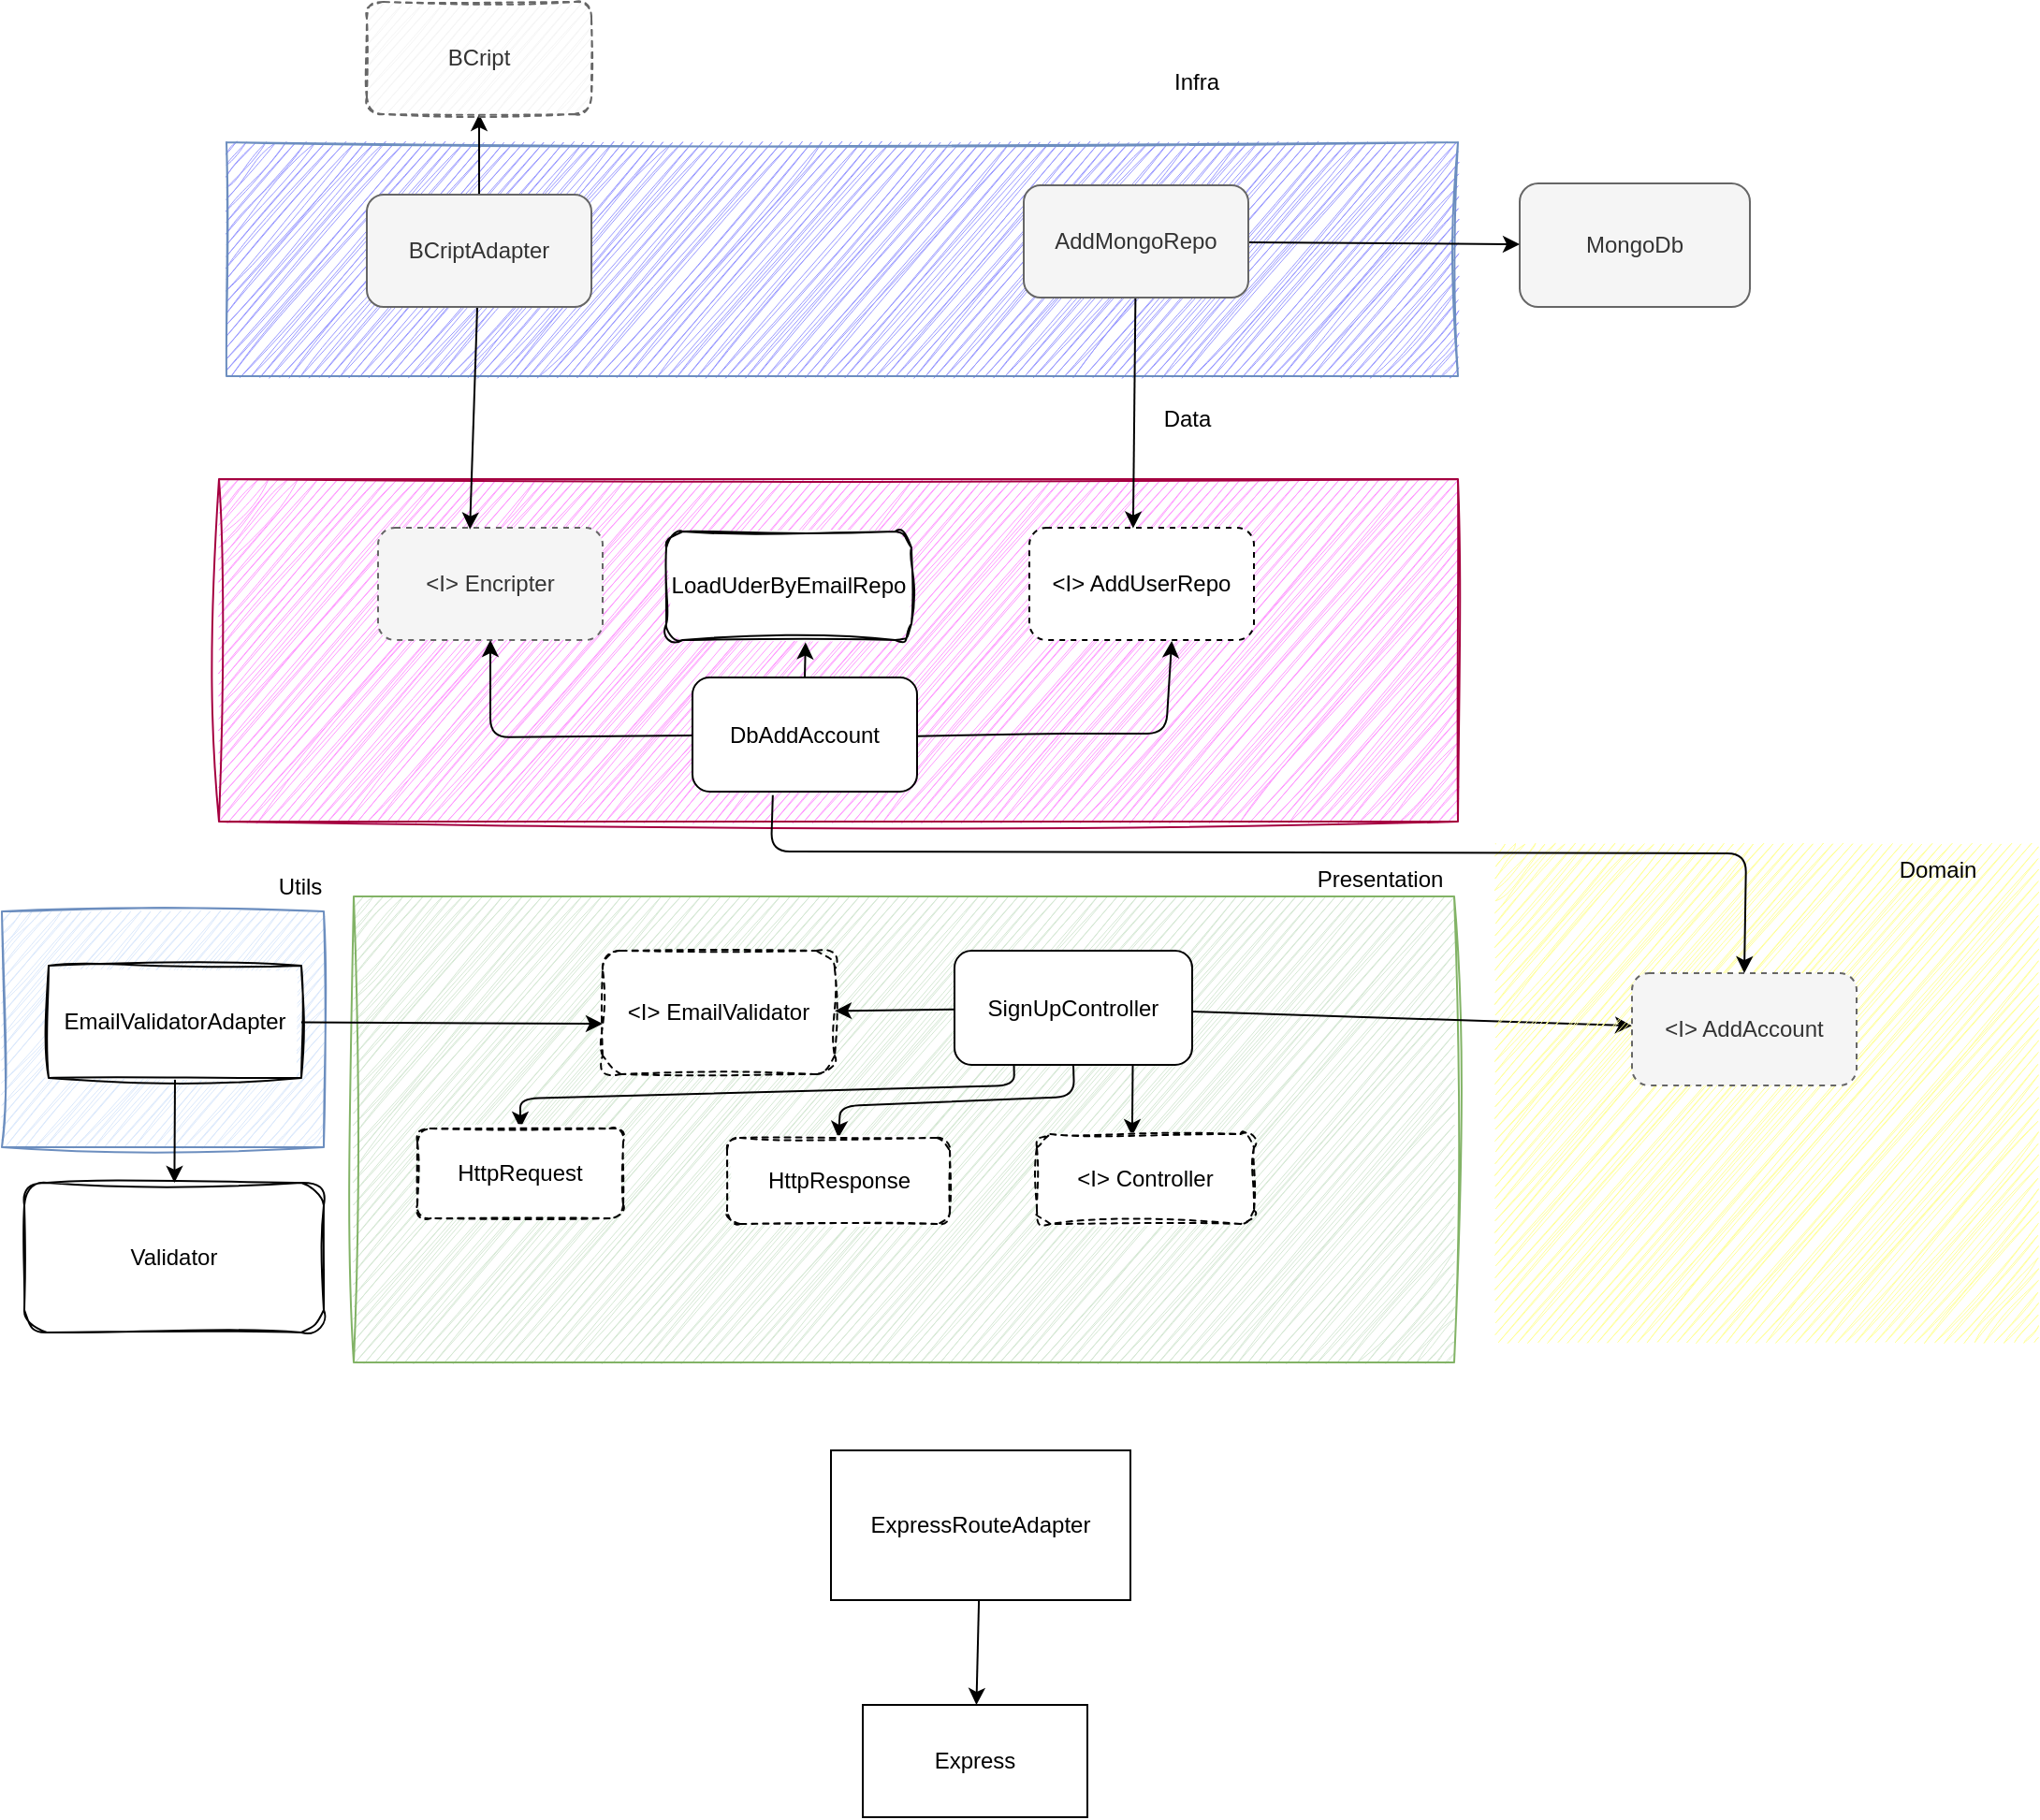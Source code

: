 <mxfile>
    <diagram id="dFRBOeBooWIgSXxVolc3" name="Page-1">
        <mxGraphModel dx="1706" dy="1174" grid="0" gridSize="10" guides="1" tooltips="1" connect="1" arrows="1" fold="1" page="0" pageScale="1" pageWidth="850" pageHeight="1100" math="0" shadow="0">
            <root>
                <mxCell id="0"/>
                <mxCell id="1" parent="0"/>
                <mxCell id="3" value="MongoDb" style="rounded=1;whiteSpace=wrap;html=1;fillColor=#f5f5f5;fontColor=#333333;strokeColor=#666666;" parent="1" vertex="1">
                    <mxGeometry x="980" y="-259" width="123" height="66" as="geometry"/>
                </mxCell>
                <mxCell id="4" value="Validator" style="rounded=1;whiteSpace=wrap;html=1;sketch=1;curveFitting=1;jiggle=2;" parent="1" vertex="1">
                    <mxGeometry x="181" y="275" width="160" height="80" as="geometry"/>
                </mxCell>
                <mxCell id="17" value="" style="rounded=0;whiteSpace=wrap;html=1;fillColor=#d5e8d4;strokeColor=#82b366;shadow=0;sketch=1;curveFitting=1;jiggle=2;" parent="1" vertex="1">
                    <mxGeometry x="357" y="122" width="588" height="249" as="geometry"/>
                </mxCell>
                <mxCell id="43" value="" style="edgeStyle=none;html=1;rounded=0;" parent="1" source="18" target="32" edge="1">
                    <mxGeometry relative="1" as="geometry"/>
                </mxCell>
                <mxCell id="96" style="edgeStyle=none;html=1;" edge="1" parent="1" source="18" target="60">
                    <mxGeometry relative="1" as="geometry"/>
                </mxCell>
                <mxCell id="99" style="edgeStyle=none;html=1;exitX=0.5;exitY=1;exitDx=0;exitDy=0;entryX=0.5;entryY=0;entryDx=0;entryDy=0;" edge="1" parent="1" source="18" target="98">
                    <mxGeometry relative="1" as="geometry">
                        <Array as="points">
                            <mxPoint x="742" y="229"/>
                            <mxPoint x="617" y="234"/>
                        </Array>
                    </mxGeometry>
                </mxCell>
                <mxCell id="102" style="edgeStyle=none;html=1;exitX=0.25;exitY=1;exitDx=0;exitDy=0;entryX=0.5;entryY=0;entryDx=0;entryDy=0;" edge="1" parent="1" source="18" target="101">
                    <mxGeometry relative="1" as="geometry">
                        <Array as="points">
                            <mxPoint x="710" y="223"/>
                            <mxPoint x="446" y="230"/>
                        </Array>
                    </mxGeometry>
                </mxCell>
                <mxCell id="103" style="edgeStyle=none;html=1;exitX=0.75;exitY=1;exitDx=0;exitDy=0;entryX=0.439;entryY=0.021;entryDx=0;entryDy=0;entryPerimeter=0;" edge="1" parent="1" source="18" target="19">
                    <mxGeometry relative="1" as="geometry"/>
                </mxCell>
                <mxCell id="18" value="SignUpController" style="rounded=1;whiteSpace=wrap;html=1;" parent="1" vertex="1">
                    <mxGeometry x="678" y="151" width="127" height="61" as="geometry"/>
                </mxCell>
                <mxCell id="19" value="&amp;lt;I&amp;gt; Controller" style="rounded=1;whiteSpace=wrap;html=1;dashed=1;sketch=1;curveFitting=1;jiggle=2;" parent="1" vertex="1">
                    <mxGeometry x="722" y="249" width="116" height="48" as="geometry"/>
                </mxCell>
                <mxCell id="32" value="&amp;lt;I&amp;gt; EmailValidator" style="rounded=1;whiteSpace=wrap;html=1;dashed=1;sketch=1;curveFitting=1;jiggle=2;" parent="1" vertex="1">
                    <mxGeometry x="490" y="151" width="124" height="66" as="geometry"/>
                </mxCell>
                <mxCell id="38" value="" style="edgeStyle=none;html=1;rounded=0;" parent="1" source="35" target="37" edge="1">
                    <mxGeometry relative="1" as="geometry"/>
                </mxCell>
                <mxCell id="35" value="ExpressRouteAdapter" style="rounded=0;whiteSpace=wrap;html=1;" parent="1" vertex="1">
                    <mxGeometry x="612" y="418" width="160" height="80" as="geometry"/>
                </mxCell>
                <mxCell id="37" value="Express" style="whiteSpace=wrap;html=1;rounded=0;" parent="1" vertex="1">
                    <mxGeometry x="629" y="554" width="120" height="60" as="geometry"/>
                </mxCell>
                <mxCell id="39" value="" style="rounded=0;whiteSpace=wrap;html=1;fillColor=#dae8fc;strokeColor=#6c8ebf;sketch=1;curveFitting=1;jiggle=2;" parent="1" vertex="1">
                    <mxGeometry x="169" y="130" width="172" height="126" as="geometry"/>
                </mxCell>
                <mxCell id="107" style="edgeStyle=none;html=1;entryX=0.001;entryY=0.596;entryDx=0;entryDy=0;entryPerimeter=0;" edge="1" parent="1" source="44" target="32">
                    <mxGeometry relative="1" as="geometry">
                        <Array as="points">
                            <mxPoint x="490" y="190"/>
                        </Array>
                    </mxGeometry>
                </mxCell>
                <mxCell id="108" style="edgeStyle=none;html=1;exitX=0.5;exitY=1;exitDx=0;exitDy=0;" edge="1" parent="1" source="44" target="4">
                    <mxGeometry relative="1" as="geometry"/>
                </mxCell>
                <mxCell id="44" value="EmailValidatorAdapter" style="rounded=0;whiteSpace=wrap;html=1;sketch=1;curveFitting=1;jiggle=2;" parent="1" vertex="1">
                    <mxGeometry x="194" y="159" width="135" height="60" as="geometry"/>
                </mxCell>
                <mxCell id="55" value="Presentation&lt;br&gt;" style="text;html=1;align=center;verticalAlign=middle;resizable=0;points=[];autosize=1;strokeColor=none;fillColor=none;rounded=0;" parent="1" vertex="1">
                    <mxGeometry x="862" y="100" width="85" height="26" as="geometry"/>
                </mxCell>
                <mxCell id="47" value="" style="rounded=0;whiteSpace=wrap;html=1;fillColor=#FFFF99;strokeColor=none;fontColor=#ffffff;sketch=1;curveFitting=1;jiggle=2;" parent="1" vertex="1">
                    <mxGeometry x="967" y="94" width="290" height="266" as="geometry"/>
                </mxCell>
                <mxCell id="60" value="&amp;lt;I&amp;gt; AddAccount" style="rounded=1;whiteSpace=wrap;html=1;dashed=1;fillColor=#f5f5f5;fontColor=#333333;strokeColor=#666666;" parent="1" vertex="1">
                    <mxGeometry x="1040" y="163" width="120" height="60" as="geometry"/>
                </mxCell>
                <mxCell id="61" value="Domain" style="text;html=1;align=center;verticalAlign=middle;resizable=0;points=[];autosize=1;strokeColor=none;fillColor=none;rounded=0;" parent="1" vertex="1">
                    <mxGeometry x="1173" y="95" width="59" height="26" as="geometry"/>
                </mxCell>
                <mxCell id="65" value="Utils" style="text;html=1;align=center;verticalAlign=middle;resizable=0;points=[];autosize=1;strokeColor=none;fillColor=none;rounded=0;" parent="1" vertex="1">
                    <mxGeometry x="307" y="104" width="41" height="26" as="geometry"/>
                </mxCell>
                <mxCell id="67" value="" style="rounded=0;whiteSpace=wrap;html=1;fillColor=#FF99FF;fontColor=#ffffff;strokeColor=#A50040;sketch=1;curveFitting=1;jiggle=2;" parent="1" vertex="1">
                    <mxGeometry x="285" y="-101" width="662" height="183" as="geometry"/>
                </mxCell>
                <mxCell id="68" value="&amp;lt;I&amp;gt; Encripter" style="rounded=1;whiteSpace=wrap;html=1;dashed=1;fillColor=#f5f5f5;fontColor=#333333;strokeColor=#666666;" parent="1" vertex="1">
                    <mxGeometry x="370" y="-75" width="120" height="60" as="geometry"/>
                </mxCell>
                <mxCell id="69" value="&amp;lt;I&amp;gt; AddUserRepo" style="rounded=1;whiteSpace=wrap;html=1;dashed=1;" parent="1" vertex="1">
                    <mxGeometry x="718" y="-75" width="120" height="60" as="geometry"/>
                </mxCell>
                <mxCell id="74" style="edgeStyle=none;html=1;entryX=0.5;entryY=1;entryDx=0;entryDy=0;" parent="1" source="70" target="68" edge="1">
                    <mxGeometry relative="1" as="geometry">
                        <Array as="points">
                            <mxPoint x="430" y="37"/>
                        </Array>
                    </mxGeometry>
                </mxCell>
                <mxCell id="79" style="edgeStyle=none;html=1;entryX=0.634;entryY=1.008;entryDx=0;entryDy=0;entryPerimeter=0;exitX=1;exitY=0.514;exitDx=0;exitDy=0;exitPerimeter=0;" parent="1" source="70" target="69" edge="1">
                    <mxGeometry relative="1" as="geometry">
                        <Array as="points">
                            <mxPoint x="727" y="35"/>
                            <mxPoint x="791" y="35"/>
                        </Array>
                    </mxGeometry>
                </mxCell>
                <mxCell id="95" value="" style="edgeStyle=none;html=1;entryX=0.5;entryY=0;entryDx=0;entryDy=0;exitX=0.447;exitY=0.923;exitDx=0;exitDy=0;exitPerimeter=0;" edge="1" parent="1" source="67" target="60">
                    <mxGeometry relative="1" as="geometry">
                        <Array as="points">
                            <mxPoint x="580" y="98"/>
                            <mxPoint x="1101" y="99"/>
                        </Array>
                    </mxGeometry>
                </mxCell>
                <mxCell id="111" style="edgeStyle=none;html=1;exitX=0.5;exitY=0;exitDx=0;exitDy=0;entryX=0.568;entryY=1.022;entryDx=0;entryDy=0;entryPerimeter=0;" edge="1" parent="1" source="70" target="93">
                    <mxGeometry relative="1" as="geometry"/>
                </mxCell>
                <mxCell id="70" value="DbAddAccount" style="rounded=1;whiteSpace=wrap;html=1;" parent="1" vertex="1">
                    <mxGeometry x="538" y="5" width="120" height="61" as="geometry"/>
                </mxCell>
                <mxCell id="71" value="Data" style="text;html=1;align=center;verticalAlign=middle;resizable=0;points=[];autosize=1;strokeColor=none;fillColor=none;" parent="1" vertex="1">
                    <mxGeometry x="780" y="-146" width="43" height="26" as="geometry"/>
                </mxCell>
                <mxCell id="81" value="" style="rounded=0;whiteSpace=wrap;html=1;fillColor=#9999FF;strokeColor=#6c8ebf;sketch=1;curveFitting=1;jiggle=2;" parent="1" vertex="1">
                    <mxGeometry x="289" y="-281" width="658" height="125" as="geometry"/>
                </mxCell>
                <mxCell id="84" value="Infra" style="text;html=1;align=center;verticalAlign=middle;resizable=0;points=[];autosize=1;strokeColor=none;fillColor=none;rounded=1;" parent="1" vertex="1">
                    <mxGeometry x="785.5" y="-326" width="42" height="26" as="geometry"/>
                </mxCell>
                <mxCell id="88" style="edgeStyle=none;html=1;entryX=0.409;entryY=0.014;entryDx=0;entryDy=0;entryPerimeter=0;" parent="1" source="85" target="68" edge="1">
                    <mxGeometry relative="1" as="geometry"/>
                </mxCell>
                <mxCell id="110" value="" style="edgeStyle=none;html=1;" edge="1" parent="1" source="85" target="109">
                    <mxGeometry relative="1" as="geometry"/>
                </mxCell>
                <mxCell id="85" value="BCriptAdapter" style="rounded=1;whiteSpace=wrap;html=1;fillColor=#f5f5f5;fontColor=#333333;strokeColor=#666666;" parent="1" vertex="1">
                    <mxGeometry x="364" y="-253" width="120" height="60" as="geometry"/>
                </mxCell>
                <mxCell id="89" style="edgeStyle=none;html=1;entryX=0.462;entryY=0.005;entryDx=0;entryDy=0;entryPerimeter=0;" parent="1" source="86" target="69" edge="1">
                    <mxGeometry relative="1" as="geometry"/>
                </mxCell>
                <mxCell id="91" style="edgeStyle=none;html=1;" parent="1" source="86" target="3" edge="1">
                    <mxGeometry relative="1" as="geometry"/>
                </mxCell>
                <mxCell id="86" value="AddMongoRepo" style="rounded=1;whiteSpace=wrap;html=1;fillColor=#f5f5f5;fontColor=#333333;strokeColor=#666666;" parent="1" vertex="1">
                    <mxGeometry x="715" y="-258" width="120" height="60" as="geometry"/>
                </mxCell>
                <mxCell id="93" value="LoadUderByEmailRepo" style="rounded=1;whiteSpace=wrap;html=1;sketch=1;curveFitting=1;jiggle=2;" vertex="1" parent="1">
                    <mxGeometry x="524" y="-73" width="131" height="58" as="geometry"/>
                </mxCell>
                <mxCell id="98" value="HttpResponse" style="rounded=1;whiteSpace=wrap;html=1;shadow=0;sketch=1;dashed=1;" vertex="1" parent="1">
                    <mxGeometry x="556.5" y="251" width="119" height="46" as="geometry"/>
                </mxCell>
                <mxCell id="101" value="HttpRequest" style="rounded=1;whiteSpace=wrap;html=1;shadow=0;dashed=1;sketch=1;" vertex="1" parent="1">
                    <mxGeometry x="391" y="246" width="110" height="48" as="geometry"/>
                </mxCell>
                <mxCell id="109" value="BCript" style="rounded=1;whiteSpace=wrap;html=1;shadow=0;dashed=1;sketch=1;fillColor=#f5f5f5;fontColor=#333333;strokeColor=#666666;" vertex="1" parent="1">
                    <mxGeometry x="364" y="-356" width="120" height="60" as="geometry"/>
                </mxCell>
            </root>
        </mxGraphModel>
    </diagram>
</mxfile>